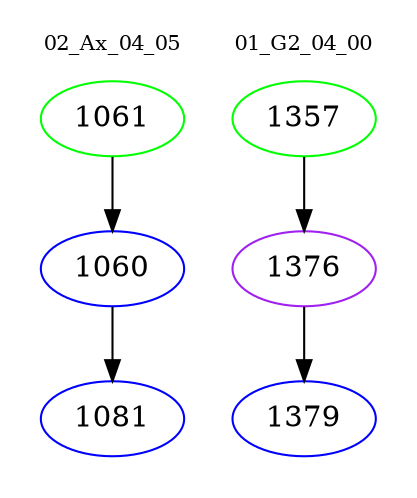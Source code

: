 digraph{
subgraph cluster_0 {
color = white
label = "02_Ax_04_05";
fontsize=10;
T0_1061 [label="1061", color="green"]
T0_1061 -> T0_1060 [color="black"]
T0_1060 [label="1060", color="blue"]
T0_1060 -> T0_1081 [color="black"]
T0_1081 [label="1081", color="blue"]
}
subgraph cluster_1 {
color = white
label = "01_G2_04_00";
fontsize=10;
T1_1357 [label="1357", color="green"]
T1_1357 -> T1_1376 [color="black"]
T1_1376 [label="1376", color="purple"]
T1_1376 -> T1_1379 [color="black"]
T1_1379 [label="1379", color="blue"]
}
}
